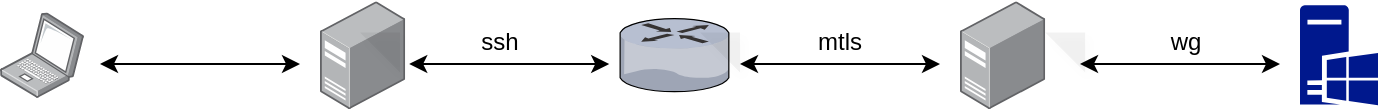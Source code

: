 <mxfile>
    <diagram name="Page-1" id="22Prqh3fi_F4Hxmr0jNp">
        <mxGraphModel dx="1179" dy="596" grid="1" gridSize="10" guides="1" tooltips="1" connect="1" arrows="1" fold="1" page="1" pageScale="1" pageWidth="850" pageHeight="1100" math="0" shadow="0">
            <root>
                <mxCell id="0"/>
                <mxCell id="1" parent="0"/>
                <mxCell id="8ssx67lCZb9HP1evajl2-1" value="" style="points=[];aspect=fixed;html=1;align=center;shadow=0;dashed=0;image;image=img/lib/allied_telesis/computer_and_terminals/Laptop.svg;" parent="1" vertex="1">
                    <mxGeometry x="50" y="234.3" width="42" height="42.6" as="geometry"/>
                </mxCell>
                <mxCell id="8ssx67lCZb9HP1evajl2-2" value="" style="points=[];aspect=fixed;html=1;align=center;shadow=0;dashed=0;image;image=img/lib/allied_telesis/computer_and_terminals/Server_Desktop.svg;" parent="1" vertex="1">
                    <mxGeometry x="210" y="228.6" width="42.6" height="54" as="geometry"/>
                </mxCell>
                <mxCell id="8ssx67lCZb9HP1evajl2-4" value="" style="verticalLabelPosition=bottom;sketch=0;aspect=fixed;html=1;verticalAlign=top;strokeColor=none;align=center;outlineConnect=0;shape=mxgraph.citrix.router;" parent="1" vertex="1">
                    <mxGeometry x="360" y="237.35" width="55" height="36.5" as="geometry"/>
                </mxCell>
                <mxCell id="8ssx67lCZb9HP1evajl2-5" value="" style="sketch=0;aspect=fixed;pointerEvents=1;shadow=0;dashed=0;html=1;strokeColor=none;labelPosition=center;verticalLabelPosition=bottom;verticalAlign=top;align=center;fillColor=#00188D;shape=mxgraph.mscae.enterprise.windows_server" parent="1" vertex="1">
                    <mxGeometry x="700" y="230.6" width="39" height="50" as="geometry"/>
                </mxCell>
                <mxCell id="8ssx67lCZb9HP1evajl2-6" value="" style="points=[];aspect=fixed;html=1;align=center;shadow=0;dashed=0;image;image=img/lib/allied_telesis/computer_and_terminals/Server_Desktop.svg;" parent="1" vertex="1">
                    <mxGeometry x="530" y="228.6" width="42.6" height="54" as="geometry"/>
                </mxCell>
                <mxCell id="8ssx67lCZb9HP1evajl2-12" value="" style="endArrow=classic;startArrow=classic;html=1;rounded=0;" parent="1" edge="1">
                    <mxGeometry width="50" height="50" relative="1" as="geometry">
                        <mxPoint x="100" y="260" as="sourcePoint"/>
                        <mxPoint x="200" y="260" as="targetPoint"/>
                    </mxGeometry>
                </mxCell>
                <mxCell id="8ssx67lCZb9HP1evajl2-13" value="" style="endArrow=classic;startArrow=classic;html=1;rounded=0;" parent="1" edge="1">
                    <mxGeometry width="50" height="50" relative="1" as="geometry">
                        <mxPoint x="254.6" y="260" as="sourcePoint"/>
                        <mxPoint x="354.6" y="260" as="targetPoint"/>
                    </mxGeometry>
                </mxCell>
                <mxCell id="8ssx67lCZb9HP1evajl2-14" value="" style="endArrow=classic;startArrow=classic;html=1;rounded=0;" parent="1" edge="1">
                    <mxGeometry width="50" height="50" relative="1" as="geometry">
                        <mxPoint x="420.0" y="260" as="sourcePoint"/>
                        <mxPoint x="520.0" y="260" as="targetPoint"/>
                    </mxGeometry>
                </mxCell>
                <mxCell id="8ssx67lCZb9HP1evajl2-15" value="" style="endArrow=classic;startArrow=classic;html=1;rounded=0;" parent="1" edge="1">
                    <mxGeometry width="50" height="50" relative="1" as="geometry">
                        <mxPoint x="590.0" y="260" as="sourcePoint"/>
                        <mxPoint x="690.0" y="260" as="targetPoint"/>
                    </mxGeometry>
                </mxCell>
                <mxCell id="2" value="ssh" style="shape=note;whiteSpace=wrap;html=1;backgroundOutline=1;fontColor=#000000;darkOpacity=0.05;fillColor=none;strokeColor=none;fillStyle=solid;direction=west;gradientDirection=north;gradientColor=#FFF2A1;shadow=1;size=20;pointerEvents=1;" vertex="1" parent="1">
                    <mxGeometry x="230" y="234.3" width="140" height="30" as="geometry"/>
                </mxCell>
                <mxCell id="3" value="mtls" style="shape=note;whiteSpace=wrap;html=1;backgroundOutline=1;fontColor=#000000;darkOpacity=0.05;fillColor=none;strokeColor=none;fillStyle=solid;direction=west;gradientDirection=north;gradientColor=#FFF2A1;shadow=1;size=20;pointerEvents=1;" vertex="1" parent="1">
                    <mxGeometry x="400" y="234.3" width="140" height="30" as="geometry"/>
                </mxCell>
                <mxCell id="4" value="wg" style="shape=note;whiteSpace=wrap;html=1;backgroundOutline=1;fontColor=#000000;darkOpacity=0.05;fillColor=none;strokeColor=none;fillStyle=solid;direction=west;gradientDirection=north;gradientColor=#FFF2A1;shadow=1;size=20;pointerEvents=1;" vertex="1" parent="1">
                    <mxGeometry x="572.6" y="234.3" width="140" height="30" as="geometry"/>
                </mxCell>
            </root>
        </mxGraphModel>
    </diagram>
</mxfile>